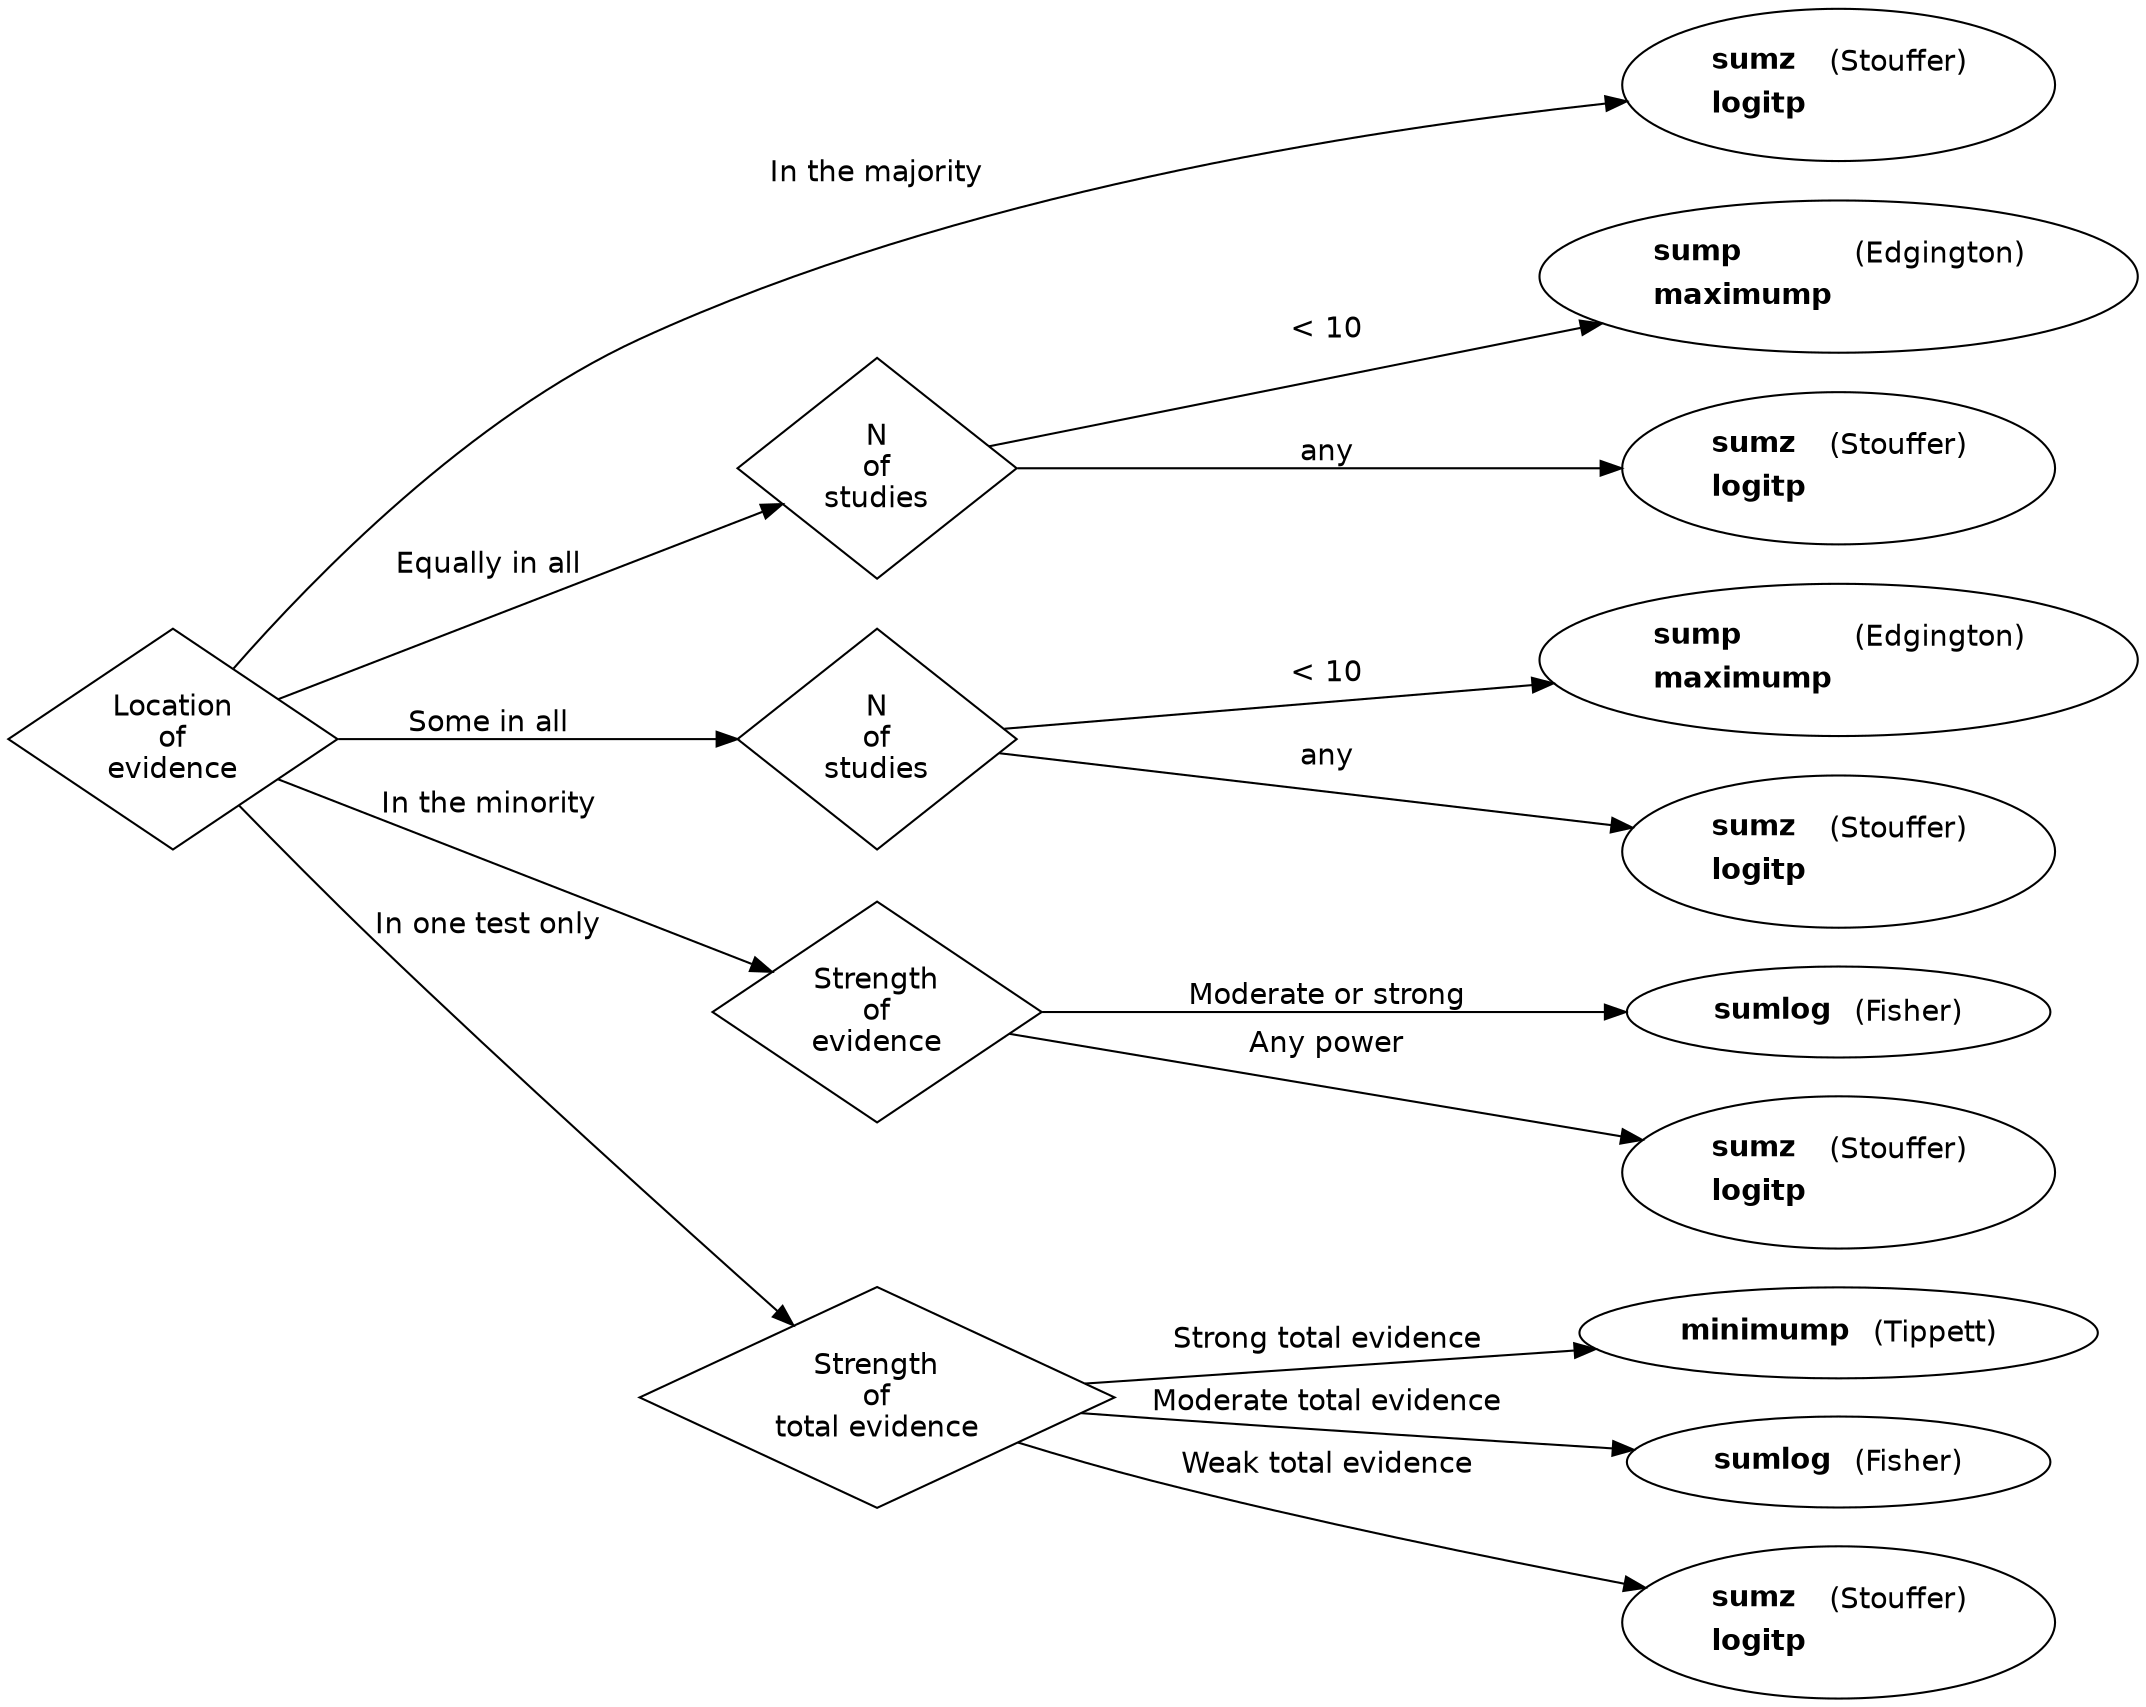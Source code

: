 digraph test {
   rankdir = "LR"
   fontname = "Helvetica"
   node[fontname = "Helvetica"]
   edge[fontname = "Helvetica"]
     {rank = same; eqklt10; eqany; someklt10; someany; majority; modst; anypower; strongtot; modtot; weaktot;}
      evidence [label = "Location\nof\nevidence", shape = diamond]
      eqinall [label = "N\nof\nstudies", shape = diamond]
      evidence -> eqinall [label = "Equally in all"]
      eqklt10 [label = <
         <TABLE BORDER = "0">
         <TR><TD ALIGN = "LEFT"><B>sump</B></TD><TD> (Edgington)</TD></TR>
         <TR><TD><B>maximump</B></TD></TR>
         </TABLE>
     >]
      eqany [label = <
         <TABLE BORDER = "0">
         <TR><TD ALIGN = "LEFT"><B>sumz</B></TD><TD> (Stouffer)</TD></TR>
         <TR><TD><B>logitp</B></TD></TR>
         </TABLE>
     >]
     eqinall -> eqklt10 [label = "< 10"]
      eqinall -> eqany [label = "any"]
      someinall [label = "N\nof\nstudies", shape = diamond]
      evidence -> someinall [label = "Some in all"]
      someklt10  [label = <
         <TABLE BORDER = "0">
         <TR><TD ALIGN = "LEFT"><B>sump</B></TD><TD> (Edgington)</TD></TR>
         <TR><TD><B>maximump</B></TD></TR>
         </TABLE>
     >]
      someany  [label = <
         <TABLE BORDER = "0">
         <TR><TD ALIGN = "LEFT"><B>sumz</B></TD><TD> (Stouffer)</TD></TR>
         <TR><TD><B>logitp</B></TD></TR>
         </TABLE>
     >]
     someinall -> someklt10 [label = "< 10"]
      someinall -> someany [label = "any"]
      majority   [label = <
         <TABLE BORDER = "0">
         <TR><TD ALIGN = "LEFT"><B>sumz</B></TD><TD> (Stouffer)</TD></TR>
         <TR><TD><B>logitp</B></TD></TR>
         </TABLE>
     >]
      evidence -> majority [label = "In the majority"]
      minority [label = "Strength\nof\nevidence", shape = diamond]
      evidence -> minority [label = "In the minority"]
      modst  [label = <
         <TABLE BORDER = "0">
         <TR><TD ALIGN = "LEFT"><B>sumlog</B></TD><TD> (Fisher)</TD></TR>
         </TABLE>
     >]
      anypower   [label = <
         <TABLE BORDER = "0">
         <TR><TD ALIGN = "LEFT"><B>sumz</B></TD><TD> (Stouffer)</TD></TR>
         <TR><TD><B>logitp</B></TD></TR>
         </TABLE>
     >]
      minority -> modst [label = "Moderate or strong"]
      minority -> anypower [label = "Any power"]
     onetest [label = "Strength\nof\ntotal evidence", shape = diamond]
      evidence -> onetest [label = "In one test only"]
      strongtot [label = <
         <TABLE BORDER = "0">
         <TR><TD ALIGN = "LEFT"><B>minimump</B></TD><TD> (Tippett)</TD></TR>
         </TABLE>
     >] 
      modtot [label = <
         <TABLE BORDER = "0">
         <TR><TD ALIGN = "LEFT"><B>sumlog</B></TD><TD> (Fisher)</TD></TR>
         </TABLE>
     >]
      weaktot  [label = <
         <TABLE BORDER = "0">
         <TR><TD ALIGN = "LEFT"><B>sumz</B></TD><TD> (Stouffer)</TD></TR>
         <TR><TD><B>logitp</B></TD></TR>
         </TABLE>
     >]
      onetest -> strongtot [label = "Strong total evidence"]
      onetest -> modtot [label = "Moderate total evidence"]
      onetest -> weaktot [label = "Weak total evidence"]
}
